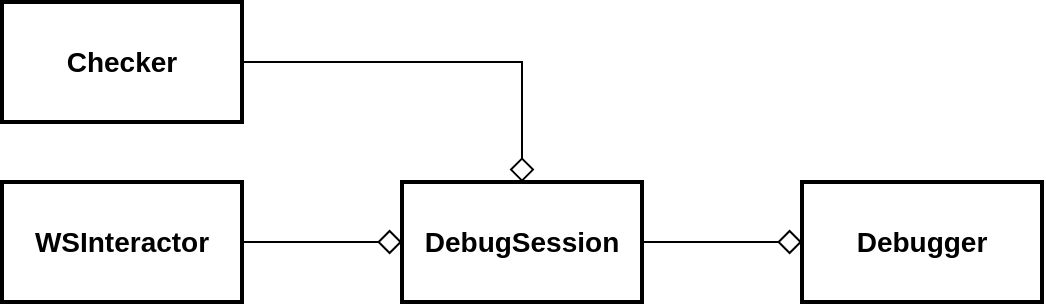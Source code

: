 <mxfile version="17.4.2" type="device"><diagram id="C5RBs43oDa-KdzZeNtuy" name="Page-1"><mxGraphModel dx="1185" dy="721" grid="1" gridSize="10" guides="1" tooltips="1" connect="1" arrows="1" fold="1" page="1" pageScale="1" pageWidth="827" pageHeight="1169" math="0" shadow="0"><root><mxCell id="WIyWlLk6GJQsqaUBKTNV-0"/><mxCell id="WIyWlLk6GJQsqaUBKTNV-1" parent="WIyWlLk6GJQsqaUBKTNV-0"/><mxCell id="BB77dGLJTO7qek0jQzLw-4" value="" style="edgeStyle=orthogonalEdgeStyle;rounded=0;orthogonalLoop=1;jettySize=auto;html=1;fontSize=14;endArrow=diamond;endFill=0;endSize=10;" edge="1" parent="WIyWlLk6GJQsqaUBKTNV-1" source="BB77dGLJTO7qek0jQzLw-0" target="BB77dGLJTO7qek0jQzLw-3"><mxGeometry relative="1" as="geometry"/></mxCell><mxCell id="BB77dGLJTO7qek0jQzLw-0" value="&lt;b&gt;&lt;font style=&quot;font-size: 14px&quot;&gt;WSInteractor&lt;/font&gt;&lt;/b&gt;" style="rounded=0;whiteSpace=wrap;html=1;strokeWidth=2;" vertex="1" parent="WIyWlLk6GJQsqaUBKTNV-1"><mxGeometry x="80" y="350" width="120" height="60" as="geometry"/></mxCell><mxCell id="BB77dGLJTO7qek0jQzLw-7" value="" style="edgeStyle=orthogonalEdgeStyle;rounded=0;orthogonalLoop=1;jettySize=auto;html=1;fontSize=14;endArrow=diamond;endFill=0;endSize=10;" edge="1" parent="WIyWlLk6GJQsqaUBKTNV-1" source="BB77dGLJTO7qek0jQzLw-3" target="BB77dGLJTO7qek0jQzLw-6"><mxGeometry relative="1" as="geometry"/></mxCell><mxCell id="BB77dGLJTO7qek0jQzLw-3" value="&lt;b&gt;&lt;font style=&quot;font-size: 14px&quot;&gt;DebugSession&lt;/font&gt;&lt;/b&gt;" style="rounded=0;whiteSpace=wrap;html=1;strokeWidth=2;" vertex="1" parent="WIyWlLk6GJQsqaUBKTNV-1"><mxGeometry x="280" y="350" width="120" height="60" as="geometry"/></mxCell><mxCell id="BB77dGLJTO7qek0jQzLw-6" value="&lt;b&gt;&lt;font style=&quot;font-size: 14px&quot;&gt;Debugger&lt;/font&gt;&lt;/b&gt;" style="rounded=0;whiteSpace=wrap;html=1;strokeWidth=2;" vertex="1" parent="WIyWlLk6GJQsqaUBKTNV-1"><mxGeometry x="480" y="350" width="120" height="60" as="geometry"/></mxCell><mxCell id="BB77dGLJTO7qek0jQzLw-9" value="" style="edgeStyle=orthogonalEdgeStyle;rounded=0;orthogonalLoop=1;jettySize=auto;html=1;fontSize=14;endArrow=diamond;endFill=0;endSize=10;" edge="1" parent="WIyWlLk6GJQsqaUBKTNV-1" source="BB77dGLJTO7qek0jQzLw-8" target="BB77dGLJTO7qek0jQzLw-3"><mxGeometry relative="1" as="geometry"/></mxCell><mxCell id="BB77dGLJTO7qek0jQzLw-8" value="&lt;b&gt;&lt;font style=&quot;font-size: 14px&quot;&gt;Checker&lt;br&gt;&lt;/font&gt;&lt;/b&gt;" style="rounded=0;whiteSpace=wrap;html=1;strokeWidth=2;" vertex="1" parent="WIyWlLk6GJQsqaUBKTNV-1"><mxGeometry x="80" y="260" width="120" height="60" as="geometry"/></mxCell></root></mxGraphModel></diagram></mxfile>